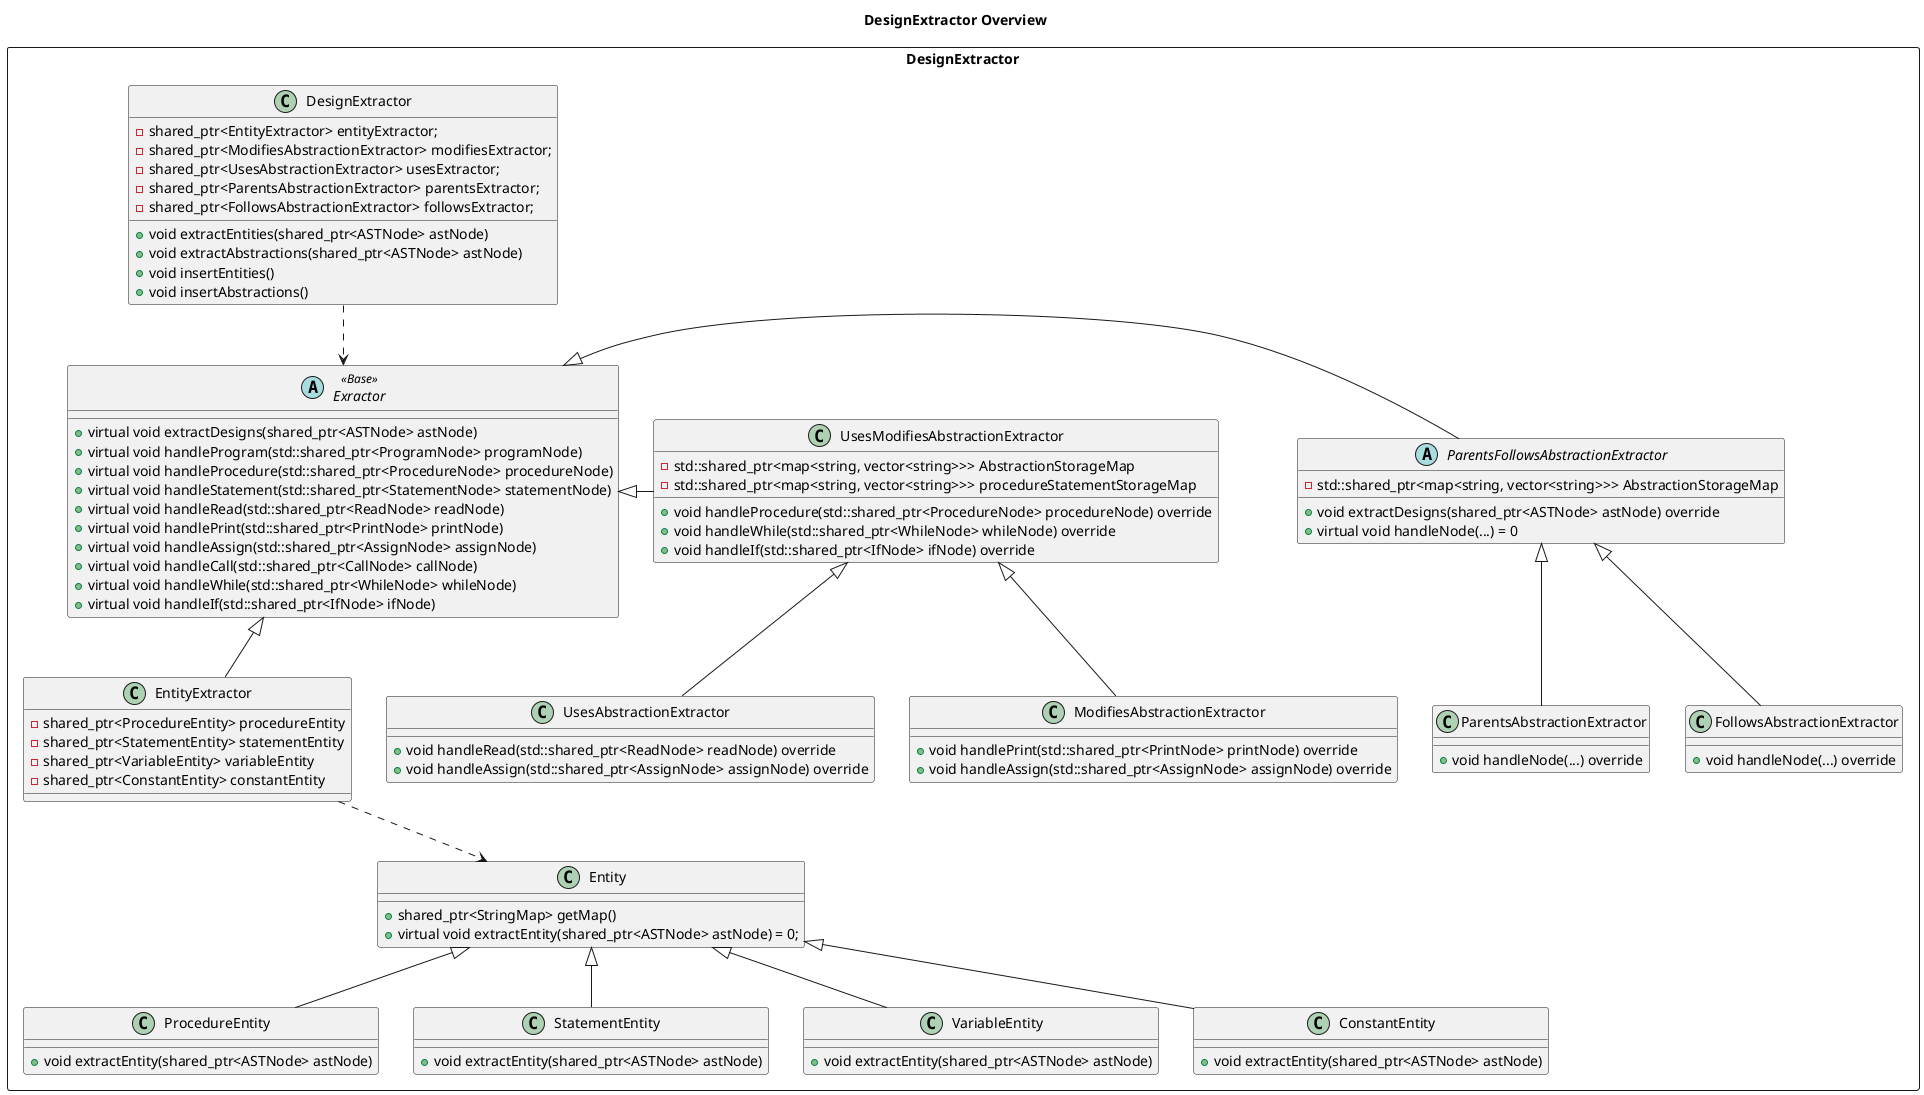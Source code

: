 @startuml

title DesignExtractor Overview

package DesignExtractor <<Rectangle>> {
    Class DesignExtractor {
        -shared_ptr<EntityExtractor> entityExtractor;
        -shared_ptr<ModifiesAbstractionExtractor> modifiesExtractor;
        -shared_ptr<UsesAbstractionExtractor> usesExtractor;
        -shared_ptr<ParentsAbstractionExtractor> parentsExtractor;
        -shared_ptr<FollowsAbstractionExtractor> followsExtractor;
        +void extractEntities(shared_ptr<ASTNode> astNode)
        +void extractAbstractions(shared_ptr<ASTNode> astNode)
        +void insertEntities()
        +void insertAbstractions()
    }

    Abstract Exractor <<Base>> {
        +virtual void extractDesigns(shared_ptr<ASTNode> astNode)
        +virtual void handleProgram(std::shared_ptr<ProgramNode> programNode)
        +virtual void handleProcedure(std::shared_ptr<ProcedureNode> procedureNode)
        +virtual void handleStatement(std::shared_ptr<StatementNode> statementNode)
        +virtual void handleRead(std::shared_ptr<ReadNode> readNode)
        +virtual void handlePrint(std::shared_ptr<PrintNode> printNode)
        +virtual void handleAssign(std::shared_ptr<AssignNode> assignNode)
        +virtual void handleCall(std::shared_ptr<CallNode> callNode)
        +virtual void handleWhile(std::shared_ptr<WhileNode> whileNode)
        +virtual void handleIf(std::shared_ptr<IfNode> ifNode)
    }
    Class EntityExtractor {
        -shared_ptr<ProcedureEntity> procedureEntity
        -shared_ptr<StatementEntity> statementEntity
        -shared_ptr<VariableEntity> variableEntity
        -shared_ptr<ConstantEntity> constantEntity
    }
    Abstract ParentsFollowsAbstractionExtractor {
        -std::shared_ptr<map<string, vector<string>>> AbstractionStorageMap
        +void extractDesigns(shared_ptr<ASTNode> astNode) override
        +virtual void handleNode(...) = 0
    }
    Class ParentsAbstractionExtractor {
        +void handleNode(...) override
    } 
    Class FollowsAbstractionExtractor {
        +void handleNode(...) override
    }
    Class UsesModifiesAbstractionExtractor {
        -std::shared_ptr<map<string, vector<string>>> AbstractionStorageMap
        -std::shared_ptr<map<string, vector<string>>> procedureStatementStorageMap
        +void handleProcedure(std::shared_ptr<ProcedureNode> procedureNode) override
        +void handleWhile(std::shared_ptr<WhileNode> whileNode) override
        +void handleIf(std::shared_ptr<IfNode> ifNode) override
    }
    Class UsesAbstractionExtractor {
        +void handleRead(std::shared_ptr<ReadNode> readNode) override
        +void handleAssign(std::shared_ptr<AssignNode> assignNode) override
    }
    Class ModifiesAbstractionExtractor {
        +void handlePrint(std::shared_ptr<PrintNode> printNode) override
        +void handleAssign(std::shared_ptr<AssignNode> assignNode) override
    }
    Class Entity {
        +shared_ptr<StringMap> getMap()
        +virtual void extractEntity(shared_ptr<ASTNode> astNode) = 0;
    }
    Class ProcedureEntity {
        +void extractEntity(shared_ptr<ASTNode> astNode)
    }
    Class StatementEntity{
        +void extractEntity(shared_ptr<ASTNode> astNode)
    }
    Class VariableEntity{
        +void extractEntity(shared_ptr<ASTNode> astNode)
    }
    Class ConstantEntity{
        +void extractEntity(shared_ptr<ASTNode> astNode)
    }

    DesignExtractor ..> Exractor
    Exractor <|-- EntityExtractor
    Exractor <|-right- ParentsFollowsAbstractionExtractor
    Exractor <|-right- UsesModifiesAbstractionExtractor
    ParentsFollowsAbstractionExtractor <|-- ParentsAbstractionExtractor
    ParentsFollowsAbstractionExtractor <|-- FollowsAbstractionExtractor
    UsesModifiesAbstractionExtractor <|-- UsesAbstractionExtractor
    UsesModifiesAbstractionExtractor <|-- ModifiesAbstractionExtractor
    EntityExtractor ..> Entity
    Entity <|-- ProcedureEntity
    Entity <|-- StatementEntity
    Entity <|-- VariableEntity
    Entity <|-- ConstantEntity


    
    
}
@enduml